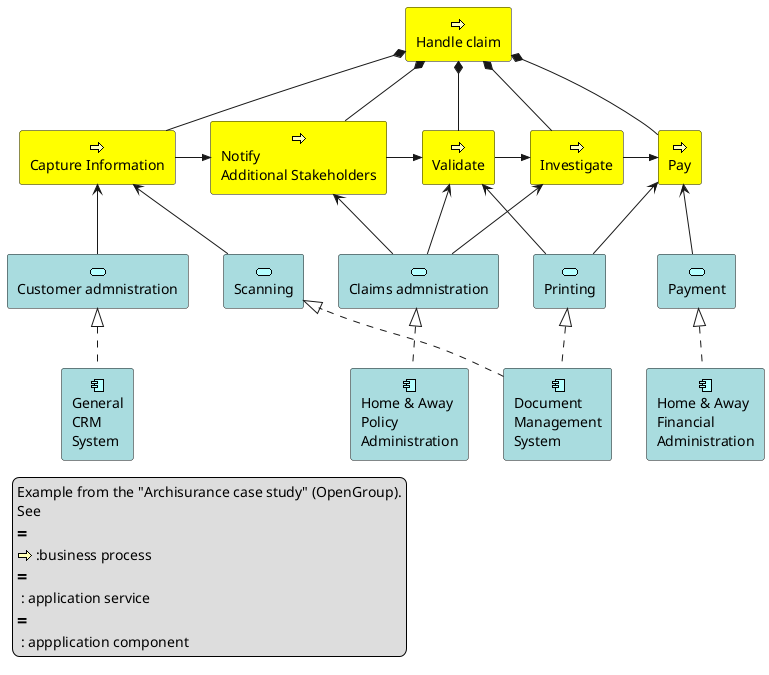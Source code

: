 @startuml
sprite $bProcess jar:archimate/business-process
sprite $aService jar:archimate/application-service
sprite $aComponent jar:archimate/application-component

rectangle "Handle claim"  as HC <<$bProcess>> #yellow
rectangle "Capture Information"  as CI <<$bProcess>> #yellow
rectangle "Notify\nAdditional Stakeholders" as NAS <<$bProcess>> #yellow
rectangle "Validate" as V <<$bProcess>> #yellow
rectangle "Investigate" as I <<$bProcess>> #yellow
rectangle "Pay" as P <<$bProcess>> #yellow

HC *-down- CI
HC *-down- NAS
HC *-down- V
HC *-down- I
HC *-down- P

CI -right->> NAS
NAS -right->> V
V -right->> I
I -right->> P

rectangle "Scanning" as scanning <<$aService>> #A9DCDF
rectangle "Customer admnistration" as customerAdministration <<$aService>> #A9DCDF
rectangle "Claims admnistration" as claimsAdministration <<$aService>> #A9DCDF
rectangle Printing  <<$aService>> #A9DCDF
rectangle Payment  <<$aService>> #A9DCDF

scanning -up-> CI
customerAdministration  -up-> CI
claimsAdministration -up-> NAS
claimsAdministration -up-> V
claimsAdministration -up-> I
Printing -up-> V
Printing -up-> P
Payment -up-> P

rectangle "Document\nManagement\nSystem" as DMS <<$aComponent>> #A9DCDF
rectangle "General\nCRM\nSystem" as CRM <<$aComponent>> #A9DCDF
rectangle "Home & Away\nPolicy\nAdministration" as HAPA <<$aComponent>> #A9DCDF
rectangle "Home & Away\nFinancial\nAdministration" as HFPA <<$aComponent>> #A9DCDF

DMS .up.|> scanning
DMS .up.|> Printing
CRM .up.|> customerAdministration
HAPA .up.|> claimsAdministration
HFPA .up.|> Payment

legend left
Example from the "Archisurance case study" (OpenGroup).
See
==
<$bProcess> :business process
==
<$aSrv> : application service
==
<$aComp> : appplication component
endlegend
@enduml
